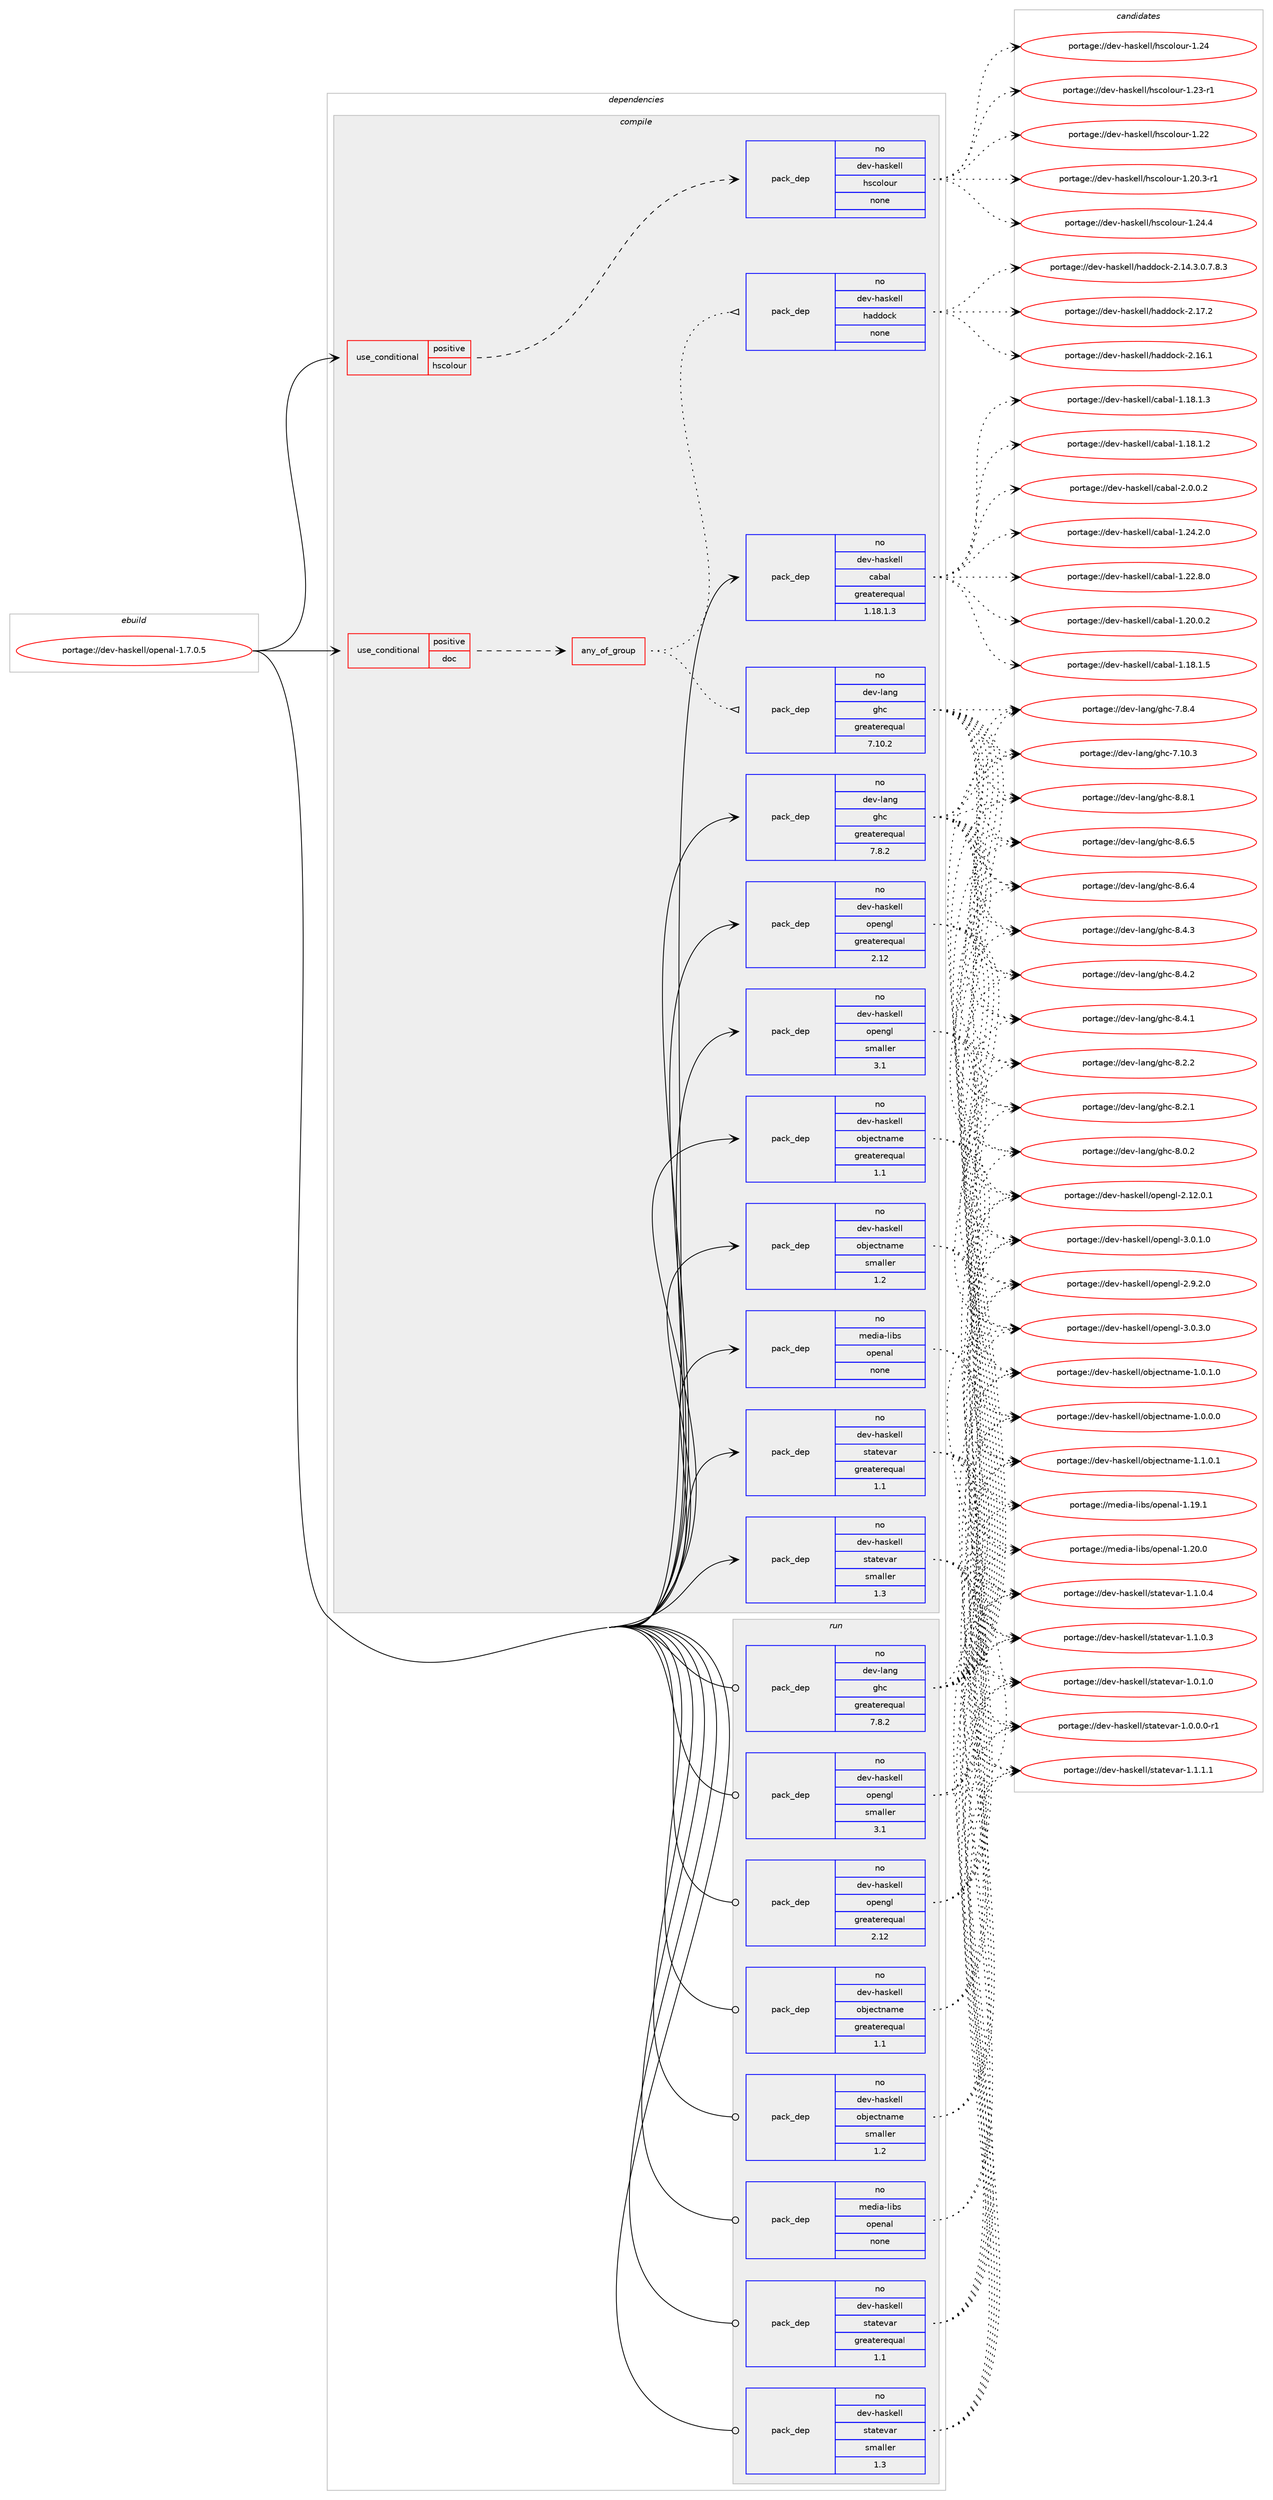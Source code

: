 digraph prolog {

# *************
# Graph options
# *************

newrank=true;
concentrate=true;
compound=true;
graph [rankdir=LR,fontname=Helvetica,fontsize=10,ranksep=1.5];#, ranksep=2.5, nodesep=0.2];
edge  [arrowhead=vee];
node  [fontname=Helvetica,fontsize=10];

# **********
# The ebuild
# **********

subgraph cluster_leftcol {
color=gray;
rank=same;
label=<<i>ebuild</i>>;
id [label="portage://dev-haskell/openal-1.7.0.5", color=red, width=4, href="../dev-haskell/openal-1.7.0.5.svg"];
}

# ****************
# The dependencies
# ****************

subgraph cluster_midcol {
color=gray;
label=<<i>dependencies</i>>;
subgraph cluster_compile {
fillcolor="#eeeeee";
style=filled;
label=<<i>compile</i>>;
subgraph cond132478 {
dependency550393 [label=<<TABLE BORDER="0" CELLBORDER="1" CELLSPACING="0" CELLPADDING="4"><TR><TD ROWSPAN="3" CELLPADDING="10">use_conditional</TD></TR><TR><TD>positive</TD></TR><TR><TD>doc</TD></TR></TABLE>>, shape=none, color=red];
subgraph any5980 {
dependency550394 [label=<<TABLE BORDER="0" CELLBORDER="1" CELLSPACING="0" CELLPADDING="4"><TR><TD CELLPADDING="10">any_of_group</TD></TR></TABLE>>, shape=none, color=red];subgraph pack411698 {
dependency550395 [label=<<TABLE BORDER="0" CELLBORDER="1" CELLSPACING="0" CELLPADDING="4" WIDTH="220"><TR><TD ROWSPAN="6" CELLPADDING="30">pack_dep</TD></TR><TR><TD WIDTH="110">no</TD></TR><TR><TD>dev-haskell</TD></TR><TR><TD>haddock</TD></TR><TR><TD>none</TD></TR><TR><TD></TD></TR></TABLE>>, shape=none, color=blue];
}
dependency550394:e -> dependency550395:w [weight=20,style="dotted",arrowhead="oinv"];
subgraph pack411699 {
dependency550396 [label=<<TABLE BORDER="0" CELLBORDER="1" CELLSPACING="0" CELLPADDING="4" WIDTH="220"><TR><TD ROWSPAN="6" CELLPADDING="30">pack_dep</TD></TR><TR><TD WIDTH="110">no</TD></TR><TR><TD>dev-lang</TD></TR><TR><TD>ghc</TD></TR><TR><TD>greaterequal</TD></TR><TR><TD>7.10.2</TD></TR></TABLE>>, shape=none, color=blue];
}
dependency550394:e -> dependency550396:w [weight=20,style="dotted",arrowhead="oinv"];
}
dependency550393:e -> dependency550394:w [weight=20,style="dashed",arrowhead="vee"];
}
id:e -> dependency550393:w [weight=20,style="solid",arrowhead="vee"];
subgraph cond132479 {
dependency550397 [label=<<TABLE BORDER="0" CELLBORDER="1" CELLSPACING="0" CELLPADDING="4"><TR><TD ROWSPAN="3" CELLPADDING="10">use_conditional</TD></TR><TR><TD>positive</TD></TR><TR><TD>hscolour</TD></TR></TABLE>>, shape=none, color=red];
subgraph pack411700 {
dependency550398 [label=<<TABLE BORDER="0" CELLBORDER="1" CELLSPACING="0" CELLPADDING="4" WIDTH="220"><TR><TD ROWSPAN="6" CELLPADDING="30">pack_dep</TD></TR><TR><TD WIDTH="110">no</TD></TR><TR><TD>dev-haskell</TD></TR><TR><TD>hscolour</TD></TR><TR><TD>none</TD></TR><TR><TD></TD></TR></TABLE>>, shape=none, color=blue];
}
dependency550397:e -> dependency550398:w [weight=20,style="dashed",arrowhead="vee"];
}
id:e -> dependency550397:w [weight=20,style="solid",arrowhead="vee"];
subgraph pack411701 {
dependency550399 [label=<<TABLE BORDER="0" CELLBORDER="1" CELLSPACING="0" CELLPADDING="4" WIDTH="220"><TR><TD ROWSPAN="6" CELLPADDING="30">pack_dep</TD></TR><TR><TD WIDTH="110">no</TD></TR><TR><TD>dev-haskell</TD></TR><TR><TD>cabal</TD></TR><TR><TD>greaterequal</TD></TR><TR><TD>1.18.1.3</TD></TR></TABLE>>, shape=none, color=blue];
}
id:e -> dependency550399:w [weight=20,style="solid",arrowhead="vee"];
subgraph pack411702 {
dependency550400 [label=<<TABLE BORDER="0" CELLBORDER="1" CELLSPACING="0" CELLPADDING="4" WIDTH="220"><TR><TD ROWSPAN="6" CELLPADDING="30">pack_dep</TD></TR><TR><TD WIDTH="110">no</TD></TR><TR><TD>dev-haskell</TD></TR><TR><TD>objectname</TD></TR><TR><TD>greaterequal</TD></TR><TR><TD>1.1</TD></TR></TABLE>>, shape=none, color=blue];
}
id:e -> dependency550400:w [weight=20,style="solid",arrowhead="vee"];
subgraph pack411703 {
dependency550401 [label=<<TABLE BORDER="0" CELLBORDER="1" CELLSPACING="0" CELLPADDING="4" WIDTH="220"><TR><TD ROWSPAN="6" CELLPADDING="30">pack_dep</TD></TR><TR><TD WIDTH="110">no</TD></TR><TR><TD>dev-haskell</TD></TR><TR><TD>objectname</TD></TR><TR><TD>smaller</TD></TR><TR><TD>1.2</TD></TR></TABLE>>, shape=none, color=blue];
}
id:e -> dependency550401:w [weight=20,style="solid",arrowhead="vee"];
subgraph pack411704 {
dependency550402 [label=<<TABLE BORDER="0" CELLBORDER="1" CELLSPACING="0" CELLPADDING="4" WIDTH="220"><TR><TD ROWSPAN="6" CELLPADDING="30">pack_dep</TD></TR><TR><TD WIDTH="110">no</TD></TR><TR><TD>dev-haskell</TD></TR><TR><TD>opengl</TD></TR><TR><TD>greaterequal</TD></TR><TR><TD>2.12</TD></TR></TABLE>>, shape=none, color=blue];
}
id:e -> dependency550402:w [weight=20,style="solid",arrowhead="vee"];
subgraph pack411705 {
dependency550403 [label=<<TABLE BORDER="0" CELLBORDER="1" CELLSPACING="0" CELLPADDING="4" WIDTH="220"><TR><TD ROWSPAN="6" CELLPADDING="30">pack_dep</TD></TR><TR><TD WIDTH="110">no</TD></TR><TR><TD>dev-haskell</TD></TR><TR><TD>opengl</TD></TR><TR><TD>smaller</TD></TR><TR><TD>3.1</TD></TR></TABLE>>, shape=none, color=blue];
}
id:e -> dependency550403:w [weight=20,style="solid",arrowhead="vee"];
subgraph pack411706 {
dependency550404 [label=<<TABLE BORDER="0" CELLBORDER="1" CELLSPACING="0" CELLPADDING="4" WIDTH="220"><TR><TD ROWSPAN="6" CELLPADDING="30">pack_dep</TD></TR><TR><TD WIDTH="110">no</TD></TR><TR><TD>dev-haskell</TD></TR><TR><TD>statevar</TD></TR><TR><TD>greaterequal</TD></TR><TR><TD>1.1</TD></TR></TABLE>>, shape=none, color=blue];
}
id:e -> dependency550404:w [weight=20,style="solid",arrowhead="vee"];
subgraph pack411707 {
dependency550405 [label=<<TABLE BORDER="0" CELLBORDER="1" CELLSPACING="0" CELLPADDING="4" WIDTH="220"><TR><TD ROWSPAN="6" CELLPADDING="30">pack_dep</TD></TR><TR><TD WIDTH="110">no</TD></TR><TR><TD>dev-haskell</TD></TR><TR><TD>statevar</TD></TR><TR><TD>smaller</TD></TR><TR><TD>1.3</TD></TR></TABLE>>, shape=none, color=blue];
}
id:e -> dependency550405:w [weight=20,style="solid",arrowhead="vee"];
subgraph pack411708 {
dependency550406 [label=<<TABLE BORDER="0" CELLBORDER="1" CELLSPACING="0" CELLPADDING="4" WIDTH="220"><TR><TD ROWSPAN="6" CELLPADDING="30">pack_dep</TD></TR><TR><TD WIDTH="110">no</TD></TR><TR><TD>dev-lang</TD></TR><TR><TD>ghc</TD></TR><TR><TD>greaterequal</TD></TR><TR><TD>7.8.2</TD></TR></TABLE>>, shape=none, color=blue];
}
id:e -> dependency550406:w [weight=20,style="solid",arrowhead="vee"];
subgraph pack411709 {
dependency550407 [label=<<TABLE BORDER="0" CELLBORDER="1" CELLSPACING="0" CELLPADDING="4" WIDTH="220"><TR><TD ROWSPAN="6" CELLPADDING="30">pack_dep</TD></TR><TR><TD WIDTH="110">no</TD></TR><TR><TD>media-libs</TD></TR><TR><TD>openal</TD></TR><TR><TD>none</TD></TR><TR><TD></TD></TR></TABLE>>, shape=none, color=blue];
}
id:e -> dependency550407:w [weight=20,style="solid",arrowhead="vee"];
}
subgraph cluster_compileandrun {
fillcolor="#eeeeee";
style=filled;
label=<<i>compile and run</i>>;
}
subgraph cluster_run {
fillcolor="#eeeeee";
style=filled;
label=<<i>run</i>>;
subgraph pack411710 {
dependency550408 [label=<<TABLE BORDER="0" CELLBORDER="1" CELLSPACING="0" CELLPADDING="4" WIDTH="220"><TR><TD ROWSPAN="6" CELLPADDING="30">pack_dep</TD></TR><TR><TD WIDTH="110">no</TD></TR><TR><TD>dev-haskell</TD></TR><TR><TD>objectname</TD></TR><TR><TD>greaterequal</TD></TR><TR><TD>1.1</TD></TR></TABLE>>, shape=none, color=blue];
}
id:e -> dependency550408:w [weight=20,style="solid",arrowhead="odot"];
subgraph pack411711 {
dependency550409 [label=<<TABLE BORDER="0" CELLBORDER="1" CELLSPACING="0" CELLPADDING="4" WIDTH="220"><TR><TD ROWSPAN="6" CELLPADDING="30">pack_dep</TD></TR><TR><TD WIDTH="110">no</TD></TR><TR><TD>dev-haskell</TD></TR><TR><TD>objectname</TD></TR><TR><TD>smaller</TD></TR><TR><TD>1.2</TD></TR></TABLE>>, shape=none, color=blue];
}
id:e -> dependency550409:w [weight=20,style="solid",arrowhead="odot"];
subgraph pack411712 {
dependency550410 [label=<<TABLE BORDER="0" CELLBORDER="1" CELLSPACING="0" CELLPADDING="4" WIDTH="220"><TR><TD ROWSPAN="6" CELLPADDING="30">pack_dep</TD></TR><TR><TD WIDTH="110">no</TD></TR><TR><TD>dev-haskell</TD></TR><TR><TD>opengl</TD></TR><TR><TD>greaterequal</TD></TR><TR><TD>2.12</TD></TR></TABLE>>, shape=none, color=blue];
}
id:e -> dependency550410:w [weight=20,style="solid",arrowhead="odot"];
subgraph pack411713 {
dependency550411 [label=<<TABLE BORDER="0" CELLBORDER="1" CELLSPACING="0" CELLPADDING="4" WIDTH="220"><TR><TD ROWSPAN="6" CELLPADDING="30">pack_dep</TD></TR><TR><TD WIDTH="110">no</TD></TR><TR><TD>dev-haskell</TD></TR><TR><TD>opengl</TD></TR><TR><TD>smaller</TD></TR><TR><TD>3.1</TD></TR></TABLE>>, shape=none, color=blue];
}
id:e -> dependency550411:w [weight=20,style="solid",arrowhead="odot"];
subgraph pack411714 {
dependency550412 [label=<<TABLE BORDER="0" CELLBORDER="1" CELLSPACING="0" CELLPADDING="4" WIDTH="220"><TR><TD ROWSPAN="6" CELLPADDING="30">pack_dep</TD></TR><TR><TD WIDTH="110">no</TD></TR><TR><TD>dev-haskell</TD></TR><TR><TD>statevar</TD></TR><TR><TD>greaterequal</TD></TR><TR><TD>1.1</TD></TR></TABLE>>, shape=none, color=blue];
}
id:e -> dependency550412:w [weight=20,style="solid",arrowhead="odot"];
subgraph pack411715 {
dependency550413 [label=<<TABLE BORDER="0" CELLBORDER="1" CELLSPACING="0" CELLPADDING="4" WIDTH="220"><TR><TD ROWSPAN="6" CELLPADDING="30">pack_dep</TD></TR><TR><TD WIDTH="110">no</TD></TR><TR><TD>dev-haskell</TD></TR><TR><TD>statevar</TD></TR><TR><TD>smaller</TD></TR><TR><TD>1.3</TD></TR></TABLE>>, shape=none, color=blue];
}
id:e -> dependency550413:w [weight=20,style="solid",arrowhead="odot"];
subgraph pack411716 {
dependency550414 [label=<<TABLE BORDER="0" CELLBORDER="1" CELLSPACING="0" CELLPADDING="4" WIDTH="220"><TR><TD ROWSPAN="6" CELLPADDING="30">pack_dep</TD></TR><TR><TD WIDTH="110">no</TD></TR><TR><TD>dev-lang</TD></TR><TR><TD>ghc</TD></TR><TR><TD>greaterequal</TD></TR><TR><TD>7.8.2</TD></TR></TABLE>>, shape=none, color=blue];
}
id:e -> dependency550414:w [weight=20,style="solid",arrowhead="odot"];
subgraph pack411717 {
dependency550415 [label=<<TABLE BORDER="0" CELLBORDER="1" CELLSPACING="0" CELLPADDING="4" WIDTH="220"><TR><TD ROWSPAN="6" CELLPADDING="30">pack_dep</TD></TR><TR><TD WIDTH="110">no</TD></TR><TR><TD>media-libs</TD></TR><TR><TD>openal</TD></TR><TR><TD>none</TD></TR><TR><TD></TD></TR></TABLE>>, shape=none, color=blue];
}
id:e -> dependency550415:w [weight=20,style="solid",arrowhead="odot"];
}
}

# **************
# The candidates
# **************

subgraph cluster_choices {
rank=same;
color=gray;
label=<<i>candidates</i>>;

subgraph choice411698 {
color=black;
nodesep=1;
choice100101118451049711510710110810847104971001001119910745504649554650 [label="portage://dev-haskell/haddock-2.17.2", color=red, width=4,href="../dev-haskell/haddock-2.17.2.svg"];
choice100101118451049711510710110810847104971001001119910745504649544649 [label="portage://dev-haskell/haddock-2.16.1", color=red, width=4,href="../dev-haskell/haddock-2.16.1.svg"];
choice1001011184510497115107101108108471049710010011199107455046495246514648465546564651 [label="portage://dev-haskell/haddock-2.14.3.0.7.8.3", color=red, width=4,href="../dev-haskell/haddock-2.14.3.0.7.8.3.svg"];
dependency550395:e -> choice100101118451049711510710110810847104971001001119910745504649554650:w [style=dotted,weight="100"];
dependency550395:e -> choice100101118451049711510710110810847104971001001119910745504649544649:w [style=dotted,weight="100"];
dependency550395:e -> choice1001011184510497115107101108108471049710010011199107455046495246514648465546564651:w [style=dotted,weight="100"];
}
subgraph choice411699 {
color=black;
nodesep=1;
choice10010111845108971101034710310499455646564649 [label="portage://dev-lang/ghc-8.8.1", color=red, width=4,href="../dev-lang/ghc-8.8.1.svg"];
choice10010111845108971101034710310499455646544653 [label="portage://dev-lang/ghc-8.6.5", color=red, width=4,href="../dev-lang/ghc-8.6.5.svg"];
choice10010111845108971101034710310499455646544652 [label="portage://dev-lang/ghc-8.6.4", color=red, width=4,href="../dev-lang/ghc-8.6.4.svg"];
choice10010111845108971101034710310499455646524651 [label="portage://dev-lang/ghc-8.4.3", color=red, width=4,href="../dev-lang/ghc-8.4.3.svg"];
choice10010111845108971101034710310499455646524650 [label="portage://dev-lang/ghc-8.4.2", color=red, width=4,href="../dev-lang/ghc-8.4.2.svg"];
choice10010111845108971101034710310499455646524649 [label="portage://dev-lang/ghc-8.4.1", color=red, width=4,href="../dev-lang/ghc-8.4.1.svg"];
choice10010111845108971101034710310499455646504650 [label="portage://dev-lang/ghc-8.2.2", color=red, width=4,href="../dev-lang/ghc-8.2.2.svg"];
choice10010111845108971101034710310499455646504649 [label="portage://dev-lang/ghc-8.2.1", color=red, width=4,href="../dev-lang/ghc-8.2.1.svg"];
choice10010111845108971101034710310499455646484650 [label="portage://dev-lang/ghc-8.0.2", color=red, width=4,href="../dev-lang/ghc-8.0.2.svg"];
choice10010111845108971101034710310499455546564652 [label="portage://dev-lang/ghc-7.8.4", color=red, width=4,href="../dev-lang/ghc-7.8.4.svg"];
choice1001011184510897110103471031049945554649484651 [label="portage://dev-lang/ghc-7.10.3", color=red, width=4,href="../dev-lang/ghc-7.10.3.svg"];
dependency550396:e -> choice10010111845108971101034710310499455646564649:w [style=dotted,weight="100"];
dependency550396:e -> choice10010111845108971101034710310499455646544653:w [style=dotted,weight="100"];
dependency550396:e -> choice10010111845108971101034710310499455646544652:w [style=dotted,weight="100"];
dependency550396:e -> choice10010111845108971101034710310499455646524651:w [style=dotted,weight="100"];
dependency550396:e -> choice10010111845108971101034710310499455646524650:w [style=dotted,weight="100"];
dependency550396:e -> choice10010111845108971101034710310499455646524649:w [style=dotted,weight="100"];
dependency550396:e -> choice10010111845108971101034710310499455646504650:w [style=dotted,weight="100"];
dependency550396:e -> choice10010111845108971101034710310499455646504649:w [style=dotted,weight="100"];
dependency550396:e -> choice10010111845108971101034710310499455646484650:w [style=dotted,weight="100"];
dependency550396:e -> choice10010111845108971101034710310499455546564652:w [style=dotted,weight="100"];
dependency550396:e -> choice1001011184510897110103471031049945554649484651:w [style=dotted,weight="100"];
}
subgraph choice411700 {
color=black;
nodesep=1;
choice1001011184510497115107101108108471041159911110811111711445494650524652 [label="portage://dev-haskell/hscolour-1.24.4", color=red, width=4,href="../dev-haskell/hscolour-1.24.4.svg"];
choice100101118451049711510710110810847104115991111081111171144549465052 [label="portage://dev-haskell/hscolour-1.24", color=red, width=4,href="../dev-haskell/hscolour-1.24.svg"];
choice1001011184510497115107101108108471041159911110811111711445494650514511449 [label="portage://dev-haskell/hscolour-1.23-r1", color=red, width=4,href="../dev-haskell/hscolour-1.23-r1.svg"];
choice100101118451049711510710110810847104115991111081111171144549465050 [label="portage://dev-haskell/hscolour-1.22", color=red, width=4,href="../dev-haskell/hscolour-1.22.svg"];
choice10010111845104971151071011081084710411599111108111117114454946504846514511449 [label="portage://dev-haskell/hscolour-1.20.3-r1", color=red, width=4,href="../dev-haskell/hscolour-1.20.3-r1.svg"];
dependency550398:e -> choice1001011184510497115107101108108471041159911110811111711445494650524652:w [style=dotted,weight="100"];
dependency550398:e -> choice100101118451049711510710110810847104115991111081111171144549465052:w [style=dotted,weight="100"];
dependency550398:e -> choice1001011184510497115107101108108471041159911110811111711445494650514511449:w [style=dotted,weight="100"];
dependency550398:e -> choice100101118451049711510710110810847104115991111081111171144549465050:w [style=dotted,weight="100"];
dependency550398:e -> choice10010111845104971151071011081084710411599111108111117114454946504846514511449:w [style=dotted,weight="100"];
}
subgraph choice411701 {
color=black;
nodesep=1;
choice100101118451049711510710110810847999798971084550464846484650 [label="portage://dev-haskell/cabal-2.0.0.2", color=red, width=4,href="../dev-haskell/cabal-2.0.0.2.svg"];
choice10010111845104971151071011081084799979897108454946505246504648 [label="portage://dev-haskell/cabal-1.24.2.0", color=red, width=4,href="../dev-haskell/cabal-1.24.2.0.svg"];
choice10010111845104971151071011081084799979897108454946505046564648 [label="portage://dev-haskell/cabal-1.22.8.0", color=red, width=4,href="../dev-haskell/cabal-1.22.8.0.svg"];
choice10010111845104971151071011081084799979897108454946504846484650 [label="portage://dev-haskell/cabal-1.20.0.2", color=red, width=4,href="../dev-haskell/cabal-1.20.0.2.svg"];
choice10010111845104971151071011081084799979897108454946495646494653 [label="portage://dev-haskell/cabal-1.18.1.5", color=red, width=4,href="../dev-haskell/cabal-1.18.1.5.svg"];
choice10010111845104971151071011081084799979897108454946495646494651 [label="portage://dev-haskell/cabal-1.18.1.3", color=red, width=4,href="../dev-haskell/cabal-1.18.1.3.svg"];
choice10010111845104971151071011081084799979897108454946495646494650 [label="portage://dev-haskell/cabal-1.18.1.2", color=red, width=4,href="../dev-haskell/cabal-1.18.1.2.svg"];
dependency550399:e -> choice100101118451049711510710110810847999798971084550464846484650:w [style=dotted,weight="100"];
dependency550399:e -> choice10010111845104971151071011081084799979897108454946505246504648:w [style=dotted,weight="100"];
dependency550399:e -> choice10010111845104971151071011081084799979897108454946505046564648:w [style=dotted,weight="100"];
dependency550399:e -> choice10010111845104971151071011081084799979897108454946504846484650:w [style=dotted,weight="100"];
dependency550399:e -> choice10010111845104971151071011081084799979897108454946495646494653:w [style=dotted,weight="100"];
dependency550399:e -> choice10010111845104971151071011081084799979897108454946495646494651:w [style=dotted,weight="100"];
dependency550399:e -> choice10010111845104971151071011081084799979897108454946495646494650:w [style=dotted,weight="100"];
}
subgraph choice411702 {
color=black;
nodesep=1;
choice1001011184510497115107101108108471119810610199116110971091014549464946484649 [label="portage://dev-haskell/objectname-1.1.0.1", color=red, width=4,href="../dev-haskell/objectname-1.1.0.1.svg"];
choice1001011184510497115107101108108471119810610199116110971091014549464846494648 [label="portage://dev-haskell/objectname-1.0.1.0", color=red, width=4,href="../dev-haskell/objectname-1.0.1.0.svg"];
choice1001011184510497115107101108108471119810610199116110971091014549464846484648 [label="portage://dev-haskell/objectname-1.0.0.0", color=red, width=4,href="../dev-haskell/objectname-1.0.0.0.svg"];
dependency550400:e -> choice1001011184510497115107101108108471119810610199116110971091014549464946484649:w [style=dotted,weight="100"];
dependency550400:e -> choice1001011184510497115107101108108471119810610199116110971091014549464846494648:w [style=dotted,weight="100"];
dependency550400:e -> choice1001011184510497115107101108108471119810610199116110971091014549464846484648:w [style=dotted,weight="100"];
}
subgraph choice411703 {
color=black;
nodesep=1;
choice1001011184510497115107101108108471119810610199116110971091014549464946484649 [label="portage://dev-haskell/objectname-1.1.0.1", color=red, width=4,href="../dev-haskell/objectname-1.1.0.1.svg"];
choice1001011184510497115107101108108471119810610199116110971091014549464846494648 [label="portage://dev-haskell/objectname-1.0.1.0", color=red, width=4,href="../dev-haskell/objectname-1.0.1.0.svg"];
choice1001011184510497115107101108108471119810610199116110971091014549464846484648 [label="portage://dev-haskell/objectname-1.0.0.0", color=red, width=4,href="../dev-haskell/objectname-1.0.0.0.svg"];
dependency550401:e -> choice1001011184510497115107101108108471119810610199116110971091014549464946484649:w [style=dotted,weight="100"];
dependency550401:e -> choice1001011184510497115107101108108471119810610199116110971091014549464846494648:w [style=dotted,weight="100"];
dependency550401:e -> choice1001011184510497115107101108108471119810610199116110971091014549464846484648:w [style=dotted,weight="100"];
}
subgraph choice411704 {
color=black;
nodesep=1;
choice1001011184510497115107101108108471111121011101031084551464846514648 [label="portage://dev-haskell/opengl-3.0.3.0", color=red, width=4,href="../dev-haskell/opengl-3.0.3.0.svg"];
choice1001011184510497115107101108108471111121011101031084551464846494648 [label="portage://dev-haskell/opengl-3.0.1.0", color=red, width=4,href="../dev-haskell/opengl-3.0.1.0.svg"];
choice1001011184510497115107101108108471111121011101031084550465746504648 [label="portage://dev-haskell/opengl-2.9.2.0", color=red, width=4,href="../dev-haskell/opengl-2.9.2.0.svg"];
choice100101118451049711510710110810847111112101110103108455046495046484649 [label="portage://dev-haskell/opengl-2.12.0.1", color=red, width=4,href="../dev-haskell/opengl-2.12.0.1.svg"];
dependency550402:e -> choice1001011184510497115107101108108471111121011101031084551464846514648:w [style=dotted,weight="100"];
dependency550402:e -> choice1001011184510497115107101108108471111121011101031084551464846494648:w [style=dotted,weight="100"];
dependency550402:e -> choice1001011184510497115107101108108471111121011101031084550465746504648:w [style=dotted,weight="100"];
dependency550402:e -> choice100101118451049711510710110810847111112101110103108455046495046484649:w [style=dotted,weight="100"];
}
subgraph choice411705 {
color=black;
nodesep=1;
choice1001011184510497115107101108108471111121011101031084551464846514648 [label="portage://dev-haskell/opengl-3.0.3.0", color=red, width=4,href="../dev-haskell/opengl-3.0.3.0.svg"];
choice1001011184510497115107101108108471111121011101031084551464846494648 [label="portage://dev-haskell/opengl-3.0.1.0", color=red, width=4,href="../dev-haskell/opengl-3.0.1.0.svg"];
choice1001011184510497115107101108108471111121011101031084550465746504648 [label="portage://dev-haskell/opengl-2.9.2.0", color=red, width=4,href="../dev-haskell/opengl-2.9.2.0.svg"];
choice100101118451049711510710110810847111112101110103108455046495046484649 [label="portage://dev-haskell/opengl-2.12.0.1", color=red, width=4,href="../dev-haskell/opengl-2.12.0.1.svg"];
dependency550403:e -> choice1001011184510497115107101108108471111121011101031084551464846514648:w [style=dotted,weight="100"];
dependency550403:e -> choice1001011184510497115107101108108471111121011101031084551464846494648:w [style=dotted,weight="100"];
dependency550403:e -> choice1001011184510497115107101108108471111121011101031084550465746504648:w [style=dotted,weight="100"];
dependency550403:e -> choice100101118451049711510710110810847111112101110103108455046495046484649:w [style=dotted,weight="100"];
}
subgraph choice411706 {
color=black;
nodesep=1;
choice10010111845104971151071011081084711511697116101118971144549464946494649 [label="portage://dev-haskell/statevar-1.1.1.1", color=red, width=4,href="../dev-haskell/statevar-1.1.1.1.svg"];
choice10010111845104971151071011081084711511697116101118971144549464946484652 [label="portage://dev-haskell/statevar-1.1.0.4", color=red, width=4,href="../dev-haskell/statevar-1.1.0.4.svg"];
choice10010111845104971151071011081084711511697116101118971144549464946484651 [label="portage://dev-haskell/statevar-1.1.0.3", color=red, width=4,href="../dev-haskell/statevar-1.1.0.3.svg"];
choice10010111845104971151071011081084711511697116101118971144549464846494648 [label="portage://dev-haskell/statevar-1.0.1.0", color=red, width=4,href="../dev-haskell/statevar-1.0.1.0.svg"];
choice100101118451049711510710110810847115116971161011189711445494648464846484511449 [label="portage://dev-haskell/statevar-1.0.0.0-r1", color=red, width=4,href="../dev-haskell/statevar-1.0.0.0-r1.svg"];
dependency550404:e -> choice10010111845104971151071011081084711511697116101118971144549464946494649:w [style=dotted,weight="100"];
dependency550404:e -> choice10010111845104971151071011081084711511697116101118971144549464946484652:w [style=dotted,weight="100"];
dependency550404:e -> choice10010111845104971151071011081084711511697116101118971144549464946484651:w [style=dotted,weight="100"];
dependency550404:e -> choice10010111845104971151071011081084711511697116101118971144549464846494648:w [style=dotted,weight="100"];
dependency550404:e -> choice100101118451049711510710110810847115116971161011189711445494648464846484511449:w [style=dotted,weight="100"];
}
subgraph choice411707 {
color=black;
nodesep=1;
choice10010111845104971151071011081084711511697116101118971144549464946494649 [label="portage://dev-haskell/statevar-1.1.1.1", color=red, width=4,href="../dev-haskell/statevar-1.1.1.1.svg"];
choice10010111845104971151071011081084711511697116101118971144549464946484652 [label="portage://dev-haskell/statevar-1.1.0.4", color=red, width=4,href="../dev-haskell/statevar-1.1.0.4.svg"];
choice10010111845104971151071011081084711511697116101118971144549464946484651 [label="portage://dev-haskell/statevar-1.1.0.3", color=red, width=4,href="../dev-haskell/statevar-1.1.0.3.svg"];
choice10010111845104971151071011081084711511697116101118971144549464846494648 [label="portage://dev-haskell/statevar-1.0.1.0", color=red, width=4,href="../dev-haskell/statevar-1.0.1.0.svg"];
choice100101118451049711510710110810847115116971161011189711445494648464846484511449 [label="portage://dev-haskell/statevar-1.0.0.0-r1", color=red, width=4,href="../dev-haskell/statevar-1.0.0.0-r1.svg"];
dependency550405:e -> choice10010111845104971151071011081084711511697116101118971144549464946494649:w [style=dotted,weight="100"];
dependency550405:e -> choice10010111845104971151071011081084711511697116101118971144549464946484652:w [style=dotted,weight="100"];
dependency550405:e -> choice10010111845104971151071011081084711511697116101118971144549464946484651:w [style=dotted,weight="100"];
dependency550405:e -> choice10010111845104971151071011081084711511697116101118971144549464846494648:w [style=dotted,weight="100"];
dependency550405:e -> choice100101118451049711510710110810847115116971161011189711445494648464846484511449:w [style=dotted,weight="100"];
}
subgraph choice411708 {
color=black;
nodesep=1;
choice10010111845108971101034710310499455646564649 [label="portage://dev-lang/ghc-8.8.1", color=red, width=4,href="../dev-lang/ghc-8.8.1.svg"];
choice10010111845108971101034710310499455646544653 [label="portage://dev-lang/ghc-8.6.5", color=red, width=4,href="../dev-lang/ghc-8.6.5.svg"];
choice10010111845108971101034710310499455646544652 [label="portage://dev-lang/ghc-8.6.4", color=red, width=4,href="../dev-lang/ghc-8.6.4.svg"];
choice10010111845108971101034710310499455646524651 [label="portage://dev-lang/ghc-8.4.3", color=red, width=4,href="../dev-lang/ghc-8.4.3.svg"];
choice10010111845108971101034710310499455646524650 [label="portage://dev-lang/ghc-8.4.2", color=red, width=4,href="../dev-lang/ghc-8.4.2.svg"];
choice10010111845108971101034710310499455646524649 [label="portage://dev-lang/ghc-8.4.1", color=red, width=4,href="../dev-lang/ghc-8.4.1.svg"];
choice10010111845108971101034710310499455646504650 [label="portage://dev-lang/ghc-8.2.2", color=red, width=4,href="../dev-lang/ghc-8.2.2.svg"];
choice10010111845108971101034710310499455646504649 [label="portage://dev-lang/ghc-8.2.1", color=red, width=4,href="../dev-lang/ghc-8.2.1.svg"];
choice10010111845108971101034710310499455646484650 [label="portage://dev-lang/ghc-8.0.2", color=red, width=4,href="../dev-lang/ghc-8.0.2.svg"];
choice10010111845108971101034710310499455546564652 [label="portage://dev-lang/ghc-7.8.4", color=red, width=4,href="../dev-lang/ghc-7.8.4.svg"];
choice1001011184510897110103471031049945554649484651 [label="portage://dev-lang/ghc-7.10.3", color=red, width=4,href="../dev-lang/ghc-7.10.3.svg"];
dependency550406:e -> choice10010111845108971101034710310499455646564649:w [style=dotted,weight="100"];
dependency550406:e -> choice10010111845108971101034710310499455646544653:w [style=dotted,weight="100"];
dependency550406:e -> choice10010111845108971101034710310499455646544652:w [style=dotted,weight="100"];
dependency550406:e -> choice10010111845108971101034710310499455646524651:w [style=dotted,weight="100"];
dependency550406:e -> choice10010111845108971101034710310499455646524650:w [style=dotted,weight="100"];
dependency550406:e -> choice10010111845108971101034710310499455646524649:w [style=dotted,weight="100"];
dependency550406:e -> choice10010111845108971101034710310499455646504650:w [style=dotted,weight="100"];
dependency550406:e -> choice10010111845108971101034710310499455646504649:w [style=dotted,weight="100"];
dependency550406:e -> choice10010111845108971101034710310499455646484650:w [style=dotted,weight="100"];
dependency550406:e -> choice10010111845108971101034710310499455546564652:w [style=dotted,weight="100"];
dependency550406:e -> choice1001011184510897110103471031049945554649484651:w [style=dotted,weight="100"];
}
subgraph choice411709 {
color=black;
nodesep=1;
choice109101100105974510810598115471111121011109710845494650484648 [label="portage://media-libs/openal-1.20.0", color=red, width=4,href="../media-libs/openal-1.20.0.svg"];
choice109101100105974510810598115471111121011109710845494649574649 [label="portage://media-libs/openal-1.19.1", color=red, width=4,href="../media-libs/openal-1.19.1.svg"];
dependency550407:e -> choice109101100105974510810598115471111121011109710845494650484648:w [style=dotted,weight="100"];
dependency550407:e -> choice109101100105974510810598115471111121011109710845494649574649:w [style=dotted,weight="100"];
}
subgraph choice411710 {
color=black;
nodesep=1;
choice1001011184510497115107101108108471119810610199116110971091014549464946484649 [label="portage://dev-haskell/objectname-1.1.0.1", color=red, width=4,href="../dev-haskell/objectname-1.1.0.1.svg"];
choice1001011184510497115107101108108471119810610199116110971091014549464846494648 [label="portage://dev-haskell/objectname-1.0.1.0", color=red, width=4,href="../dev-haskell/objectname-1.0.1.0.svg"];
choice1001011184510497115107101108108471119810610199116110971091014549464846484648 [label="portage://dev-haskell/objectname-1.0.0.0", color=red, width=4,href="../dev-haskell/objectname-1.0.0.0.svg"];
dependency550408:e -> choice1001011184510497115107101108108471119810610199116110971091014549464946484649:w [style=dotted,weight="100"];
dependency550408:e -> choice1001011184510497115107101108108471119810610199116110971091014549464846494648:w [style=dotted,weight="100"];
dependency550408:e -> choice1001011184510497115107101108108471119810610199116110971091014549464846484648:w [style=dotted,weight="100"];
}
subgraph choice411711 {
color=black;
nodesep=1;
choice1001011184510497115107101108108471119810610199116110971091014549464946484649 [label="portage://dev-haskell/objectname-1.1.0.1", color=red, width=4,href="../dev-haskell/objectname-1.1.0.1.svg"];
choice1001011184510497115107101108108471119810610199116110971091014549464846494648 [label="portage://dev-haskell/objectname-1.0.1.0", color=red, width=4,href="../dev-haskell/objectname-1.0.1.0.svg"];
choice1001011184510497115107101108108471119810610199116110971091014549464846484648 [label="portage://dev-haskell/objectname-1.0.0.0", color=red, width=4,href="../dev-haskell/objectname-1.0.0.0.svg"];
dependency550409:e -> choice1001011184510497115107101108108471119810610199116110971091014549464946484649:w [style=dotted,weight="100"];
dependency550409:e -> choice1001011184510497115107101108108471119810610199116110971091014549464846494648:w [style=dotted,weight="100"];
dependency550409:e -> choice1001011184510497115107101108108471119810610199116110971091014549464846484648:w [style=dotted,weight="100"];
}
subgraph choice411712 {
color=black;
nodesep=1;
choice1001011184510497115107101108108471111121011101031084551464846514648 [label="portage://dev-haskell/opengl-3.0.3.0", color=red, width=4,href="../dev-haskell/opengl-3.0.3.0.svg"];
choice1001011184510497115107101108108471111121011101031084551464846494648 [label="portage://dev-haskell/opengl-3.0.1.0", color=red, width=4,href="../dev-haskell/opengl-3.0.1.0.svg"];
choice1001011184510497115107101108108471111121011101031084550465746504648 [label="portage://dev-haskell/opengl-2.9.2.0", color=red, width=4,href="../dev-haskell/opengl-2.9.2.0.svg"];
choice100101118451049711510710110810847111112101110103108455046495046484649 [label="portage://dev-haskell/opengl-2.12.0.1", color=red, width=4,href="../dev-haskell/opengl-2.12.0.1.svg"];
dependency550410:e -> choice1001011184510497115107101108108471111121011101031084551464846514648:w [style=dotted,weight="100"];
dependency550410:e -> choice1001011184510497115107101108108471111121011101031084551464846494648:w [style=dotted,weight="100"];
dependency550410:e -> choice1001011184510497115107101108108471111121011101031084550465746504648:w [style=dotted,weight="100"];
dependency550410:e -> choice100101118451049711510710110810847111112101110103108455046495046484649:w [style=dotted,weight="100"];
}
subgraph choice411713 {
color=black;
nodesep=1;
choice1001011184510497115107101108108471111121011101031084551464846514648 [label="portage://dev-haskell/opengl-3.0.3.0", color=red, width=4,href="../dev-haskell/opengl-3.0.3.0.svg"];
choice1001011184510497115107101108108471111121011101031084551464846494648 [label="portage://dev-haskell/opengl-3.0.1.0", color=red, width=4,href="../dev-haskell/opengl-3.0.1.0.svg"];
choice1001011184510497115107101108108471111121011101031084550465746504648 [label="portage://dev-haskell/opengl-2.9.2.0", color=red, width=4,href="../dev-haskell/opengl-2.9.2.0.svg"];
choice100101118451049711510710110810847111112101110103108455046495046484649 [label="portage://dev-haskell/opengl-2.12.0.1", color=red, width=4,href="../dev-haskell/opengl-2.12.0.1.svg"];
dependency550411:e -> choice1001011184510497115107101108108471111121011101031084551464846514648:w [style=dotted,weight="100"];
dependency550411:e -> choice1001011184510497115107101108108471111121011101031084551464846494648:w [style=dotted,weight="100"];
dependency550411:e -> choice1001011184510497115107101108108471111121011101031084550465746504648:w [style=dotted,weight="100"];
dependency550411:e -> choice100101118451049711510710110810847111112101110103108455046495046484649:w [style=dotted,weight="100"];
}
subgraph choice411714 {
color=black;
nodesep=1;
choice10010111845104971151071011081084711511697116101118971144549464946494649 [label="portage://dev-haskell/statevar-1.1.1.1", color=red, width=4,href="../dev-haskell/statevar-1.1.1.1.svg"];
choice10010111845104971151071011081084711511697116101118971144549464946484652 [label="portage://dev-haskell/statevar-1.1.0.4", color=red, width=4,href="../dev-haskell/statevar-1.1.0.4.svg"];
choice10010111845104971151071011081084711511697116101118971144549464946484651 [label="portage://dev-haskell/statevar-1.1.0.3", color=red, width=4,href="../dev-haskell/statevar-1.1.0.3.svg"];
choice10010111845104971151071011081084711511697116101118971144549464846494648 [label="portage://dev-haskell/statevar-1.0.1.0", color=red, width=4,href="../dev-haskell/statevar-1.0.1.0.svg"];
choice100101118451049711510710110810847115116971161011189711445494648464846484511449 [label="portage://dev-haskell/statevar-1.0.0.0-r1", color=red, width=4,href="../dev-haskell/statevar-1.0.0.0-r1.svg"];
dependency550412:e -> choice10010111845104971151071011081084711511697116101118971144549464946494649:w [style=dotted,weight="100"];
dependency550412:e -> choice10010111845104971151071011081084711511697116101118971144549464946484652:w [style=dotted,weight="100"];
dependency550412:e -> choice10010111845104971151071011081084711511697116101118971144549464946484651:w [style=dotted,weight="100"];
dependency550412:e -> choice10010111845104971151071011081084711511697116101118971144549464846494648:w [style=dotted,weight="100"];
dependency550412:e -> choice100101118451049711510710110810847115116971161011189711445494648464846484511449:w [style=dotted,weight="100"];
}
subgraph choice411715 {
color=black;
nodesep=1;
choice10010111845104971151071011081084711511697116101118971144549464946494649 [label="portage://dev-haskell/statevar-1.1.1.1", color=red, width=4,href="../dev-haskell/statevar-1.1.1.1.svg"];
choice10010111845104971151071011081084711511697116101118971144549464946484652 [label="portage://dev-haskell/statevar-1.1.0.4", color=red, width=4,href="../dev-haskell/statevar-1.1.0.4.svg"];
choice10010111845104971151071011081084711511697116101118971144549464946484651 [label="portage://dev-haskell/statevar-1.1.0.3", color=red, width=4,href="../dev-haskell/statevar-1.1.0.3.svg"];
choice10010111845104971151071011081084711511697116101118971144549464846494648 [label="portage://dev-haskell/statevar-1.0.1.0", color=red, width=4,href="../dev-haskell/statevar-1.0.1.0.svg"];
choice100101118451049711510710110810847115116971161011189711445494648464846484511449 [label="portage://dev-haskell/statevar-1.0.0.0-r1", color=red, width=4,href="../dev-haskell/statevar-1.0.0.0-r1.svg"];
dependency550413:e -> choice10010111845104971151071011081084711511697116101118971144549464946494649:w [style=dotted,weight="100"];
dependency550413:e -> choice10010111845104971151071011081084711511697116101118971144549464946484652:w [style=dotted,weight="100"];
dependency550413:e -> choice10010111845104971151071011081084711511697116101118971144549464946484651:w [style=dotted,weight="100"];
dependency550413:e -> choice10010111845104971151071011081084711511697116101118971144549464846494648:w [style=dotted,weight="100"];
dependency550413:e -> choice100101118451049711510710110810847115116971161011189711445494648464846484511449:w [style=dotted,weight="100"];
}
subgraph choice411716 {
color=black;
nodesep=1;
choice10010111845108971101034710310499455646564649 [label="portage://dev-lang/ghc-8.8.1", color=red, width=4,href="../dev-lang/ghc-8.8.1.svg"];
choice10010111845108971101034710310499455646544653 [label="portage://dev-lang/ghc-8.6.5", color=red, width=4,href="../dev-lang/ghc-8.6.5.svg"];
choice10010111845108971101034710310499455646544652 [label="portage://dev-lang/ghc-8.6.4", color=red, width=4,href="../dev-lang/ghc-8.6.4.svg"];
choice10010111845108971101034710310499455646524651 [label="portage://dev-lang/ghc-8.4.3", color=red, width=4,href="../dev-lang/ghc-8.4.3.svg"];
choice10010111845108971101034710310499455646524650 [label="portage://dev-lang/ghc-8.4.2", color=red, width=4,href="../dev-lang/ghc-8.4.2.svg"];
choice10010111845108971101034710310499455646524649 [label="portage://dev-lang/ghc-8.4.1", color=red, width=4,href="../dev-lang/ghc-8.4.1.svg"];
choice10010111845108971101034710310499455646504650 [label="portage://dev-lang/ghc-8.2.2", color=red, width=4,href="../dev-lang/ghc-8.2.2.svg"];
choice10010111845108971101034710310499455646504649 [label="portage://dev-lang/ghc-8.2.1", color=red, width=4,href="../dev-lang/ghc-8.2.1.svg"];
choice10010111845108971101034710310499455646484650 [label="portage://dev-lang/ghc-8.0.2", color=red, width=4,href="../dev-lang/ghc-8.0.2.svg"];
choice10010111845108971101034710310499455546564652 [label="portage://dev-lang/ghc-7.8.4", color=red, width=4,href="../dev-lang/ghc-7.8.4.svg"];
choice1001011184510897110103471031049945554649484651 [label="portage://dev-lang/ghc-7.10.3", color=red, width=4,href="../dev-lang/ghc-7.10.3.svg"];
dependency550414:e -> choice10010111845108971101034710310499455646564649:w [style=dotted,weight="100"];
dependency550414:e -> choice10010111845108971101034710310499455646544653:w [style=dotted,weight="100"];
dependency550414:e -> choice10010111845108971101034710310499455646544652:w [style=dotted,weight="100"];
dependency550414:e -> choice10010111845108971101034710310499455646524651:w [style=dotted,weight="100"];
dependency550414:e -> choice10010111845108971101034710310499455646524650:w [style=dotted,weight="100"];
dependency550414:e -> choice10010111845108971101034710310499455646524649:w [style=dotted,weight="100"];
dependency550414:e -> choice10010111845108971101034710310499455646504650:w [style=dotted,weight="100"];
dependency550414:e -> choice10010111845108971101034710310499455646504649:w [style=dotted,weight="100"];
dependency550414:e -> choice10010111845108971101034710310499455646484650:w [style=dotted,weight="100"];
dependency550414:e -> choice10010111845108971101034710310499455546564652:w [style=dotted,weight="100"];
dependency550414:e -> choice1001011184510897110103471031049945554649484651:w [style=dotted,weight="100"];
}
subgraph choice411717 {
color=black;
nodesep=1;
choice109101100105974510810598115471111121011109710845494650484648 [label="portage://media-libs/openal-1.20.0", color=red, width=4,href="../media-libs/openal-1.20.0.svg"];
choice109101100105974510810598115471111121011109710845494649574649 [label="portage://media-libs/openal-1.19.1", color=red, width=4,href="../media-libs/openal-1.19.1.svg"];
dependency550415:e -> choice109101100105974510810598115471111121011109710845494650484648:w [style=dotted,weight="100"];
dependency550415:e -> choice109101100105974510810598115471111121011109710845494649574649:w [style=dotted,weight="100"];
}
}

}
